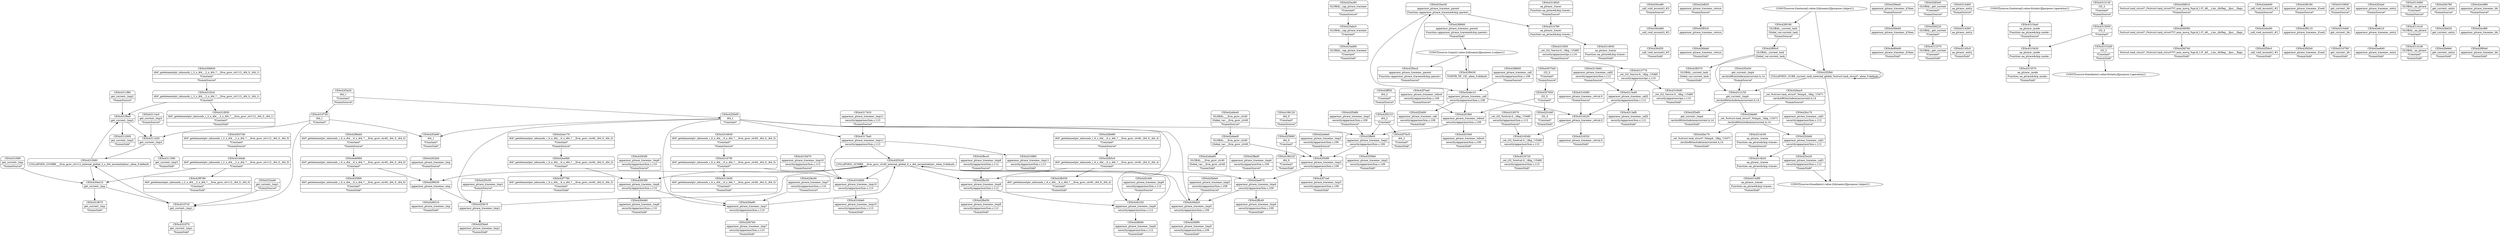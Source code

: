 digraph {
	CE0x425ac80 [shape=record,shape=Mrecord,label="{CE0x425ac80|GLOBAL:_cap_ptrace_traceme|*Constant*|*SummSource*}"]
	CE0x4311f90 [shape=record,shape=Mrecord,label="{CE0x4311f90|get_current:_tmp2|*SummSource*}"]
	CE0x42f3a90 [shape=record,shape=Mrecord,label="{CE0x42f3a90|i64_1|*Constant*|*SummSink*}"]
	CE0x42fff30 [shape=record,shape=Mrecord,label="{CE0x42fff30|i64_2|*Constant*|*SummSource*}"]
	CE0x430ce80 [shape=record,shape=Mrecord,label="{CE0x430ce80|_call_void_mcount()_#2|*SummSource*}"]
	CE0x42fdda0 [shape=record,shape=Mrecord,label="{CE0x42fdda0|apparmor_ptrace_traceme:_return|*SummSink*}"]
	"CONST[source:2(external),value:2(dynamic)][purpose:{object}]"
	CE0x42f47b0 [shape=record,shape=Mrecord,label="{CE0x42f47b0|apparmor_ptrace_traceme:_tmp7|security/apparmor/lsm.c,110|*SummSink*}"]
	CE0x42f6180 [shape=record,shape=Mrecord,label="{CE0x42f6180|GLOBAL:_current_task|Global_var:current_task|*SummSource*}"]
	CE0x42f3a20 [shape=record,shape=Mrecord,label="{CE0x42f3a20|i64_1|*Constant*|*SummSource*}"]
	CE0x430cdb0 [shape=record,shape=Mrecord,label="{CE0x430cdb0|_call_void_mcount()_#2}"]
	CE0x42ee170 [shape=record,shape=Mrecord,label="{CE0x42ee170|i64*_getelementptr_inbounds_(_6_x_i64_,_6_x_i64_*___llvm_gcov_ctr40,_i64_0,_i64_3)|*Constant*|*SummSource*}"]
	CE0x42fc3d0 [shape=record,shape=Mrecord,label="{CE0x42fc3d0|apparmor_ptrace_traceme:_tmp9|security/apparmor/lsm.c,112|*SummSource*}"]
	CE0x4e80e00 [shape=record,shape=Mrecord,label="{CE0x4e80e00|apparmor_ptrace_traceme:_if.then|*SummSink*}"]
	CE0x42fd220 [shape=record,shape=Mrecord,label="{CE0x42fd220|GLOBAL:_get_current|*Constant*}"]
	CE0x42f8600 [shape=record,shape=Mrecord,label="{CE0x42f8600|apparmor_ptrace_traceme:_call|security/apparmor/lsm.c,108|*SummSource*}"]
	CE0x431f480 [shape=record,shape=Mrecord,label="{CE0x431f480|COLLAPSED:_GCMRE___llvm_gcov_ctr112_internal_global_2_x_i64_zeroinitializer:_elem_0:default:}"]
	CE0x42f4380 [shape=record,shape=Mrecord,label="{CE0x42f4380|apparmor_ptrace_traceme:_tmp6|security/apparmor/lsm.c,110}"]
	CE0x43145c0 [shape=record,shape=Mrecord,label="{CE0x43145c0|aa_ptrace:_entry|*SummSink*}"]
	CE0x4313af0 [shape=record,shape=Mrecord,label="{CE0x4313af0|apparmor_ptrace_traceme:_call2|security/apparmor/lsm.c,112|*SummSink*}"]
	CE0x431f4f0 [shape=record,shape=Mrecord,label="{CE0x431f4f0|get_current:_tmp|*SummSource*}"]
	CE0x4315000 [shape=record,shape=Mrecord,label="{CE0x4315000|i32_2|*Constant*}"]
	CE0x42f93c0 [shape=record,shape=Mrecord,label="{CE0x42f93c0|apparmor_ptrace_traceme:_return}"]
	CE0x42f29b0 [shape=record,shape=Mrecord,label="{CE0x42f29b0|apparmor_ptrace_traceme:_tmp2|security/apparmor/lsm.c,109|*SummSink*}"]
	CE0x4314360 [shape=record,shape=Mrecord,label="{CE0x4314360|aa_ptrace:_entry}"]
	CE0x4317ba0 [shape=record,shape=Mrecord,label="{CE0x4317ba0|apparmor_ptrace_traceme:_tmp11|security/apparmor/lsm.c,113}"]
	CE0x42fd740 [shape=record,shape=Mrecord,label="{CE0x42fd740|%struct.task_struct*_(%struct.task_struct**)*_asm_movq_%gs:$_1:P_,$0_,_r,im,_dirflag_,_fpsr_,_flags_|*SummSink*}"]
	CE0x4312370 [shape=record,shape=Mrecord,label="{CE0x4312370|GLOBAL:_get_current|*Constant*|*SummSink*}"]
	CE0x42f1940 [shape=record,shape=Mrecord,label="{CE0x42f1940|apparmor_ptrace_traceme:_tobool|security/apparmor/lsm.c,109|*SummSink*}"]
	CE0x42ebd40 [shape=record,shape=Mrecord,label="{CE0x42ebd40|_call_void_mcount()_#2|*SummSource*}"]
	CE0x4316de0 [shape=record,shape=Mrecord,label="{CE0x4316de0|apparmor_ptrace_traceme:_tmp10|security/apparmor/lsm.c,113|*SummSink*}"]
	CE0x42ebad0 [shape=record,shape=Mrecord,label="{CE0x42ebad0|GLOBAL:___llvm_gcov_ctr40|Global_var:__llvm_gcov_ctr40}"]
	CE0x42f6370 [shape=record,shape=Mrecord,label="{CE0x42f6370|GLOBAL:_current_task|Global_var:current_task|*SummSink*}"]
	CE0x4318440 [shape=record,shape=Mrecord,label="{CE0x4318440|i64*_getelementptr_inbounds_(_2_x_i64_,_2_x_i64_*___llvm_gcov_ctr112,_i64_0,_i64_0)|*Constant*}"]
	CE0x4311580 [shape=record,shape=Mrecord,label="{CE0x4311580|get_current:_tmp3|*SummSink*}"]
	CE0x42f8eb0 [shape=record,shape=Mrecord,label="{CE0x42f8eb0|i64*_getelementptr_inbounds_(_6_x_i64_,_6_x_i64_*___llvm_gcov_ctr40,_i64_0,_i64_0)|*Constant*|*SummSource*}"]
	CE0x425ee30 [shape=record,shape=Mrecord,label="{CE0x425ee30|apparmor_ptrace_traceme:_parent|Function::apparmor_ptrace_traceme&Arg::parent::}"]
	CE0x42ebb40 [shape=record,shape=Mrecord,label="{CE0x42ebb40|GLOBAL:___llvm_gcov_ctr40|Global_var:__llvm_gcov_ctr40|*SummSource*}"]
	CE0x42f3b70 [shape=record,shape=Mrecord,label="{CE0x42f3b70|apparmor_ptrace_traceme:_tmp1}"]
	CE0x42f3be0 [shape=record,shape=Mrecord,label="{CE0x42f3be0|apparmor_ptrace_traceme:_tmp1|*SummSink*}"]
	CE0x42f4f90 [shape=record,shape=Mrecord,label="{CE0x42f4f90|apparmor_ptrace_traceme:_tmp5|security/apparmor/lsm.c,109|*SummSink*}"]
	CE0x4316d70 [shape=record,shape=Mrecord,label="{CE0x4316d70|apparmor_ptrace_traceme:_tmp10|security/apparmor/lsm.c,113|*SummSource*}"]
	CE0x4316f60 [shape=record,shape=Mrecord,label="{CE0x4316f60|apparmor_ptrace_traceme:_tmp11|security/apparmor/lsm.c,113|*SummSink*}"]
	CE0x42fcc70 [shape=record,shape=Mrecord,label="{CE0x42fcc70|apparmor_ptrace_traceme:_call1|security/apparmor/lsm.c,112|*SummSource*}"]
	CE0x42f1640 [shape=record,shape=Mrecord,label="{CE0x42f1640|i32_0|*Constant*|*SummSink*}"]
	CE0x42f92b0 [shape=record,shape=Mrecord,label="{CE0x42f92b0|apparmor_ptrace_traceme:_if.end|*SummSink*}"]
	CE0x42f43f0 [shape=record,shape=Mrecord,label="{CE0x42f43f0|apparmor_ptrace_traceme:_tmp6|security/apparmor/lsm.c,110|*SummSource*}"]
	CE0x431f750 [shape=record,shape=Mrecord,label="{CE0x431f750|i64_1|*Constant*}"]
	CE0x4314b20 [shape=record,shape=Mrecord,label="{CE0x4314b20|aa_ptrace:_tracee|Function::aa_ptrace&Arg::tracee::}"]
	CE0x43104d0 [shape=record,shape=Mrecord,label="{CE0x43104d0|get_current:_bb}"]
	CE0x42f2e50 [shape=record,shape=Mrecord,label="{CE0x42f2e50|get_current:_tmp4|./arch/x86/include/asm/current.h,14|*SummSource*}"]
	CE0x42f24a0 [shape=record,shape=Mrecord,label="{CE0x42f24a0|apparmor_ptrace_traceme:_entry|*SummSource*}"]
	CE0x4317d10 [shape=record,shape=Mrecord,label="{CE0x4317d10|apparmor_ptrace_traceme:_tmp11|security/apparmor/lsm.c,113|*SummSource*}"]
	CE0x43037d0 [shape=record,shape=Mrecord,label="{CE0x43037d0|i64*_getelementptr_inbounds_(_2_x_i64_,_2_x_i64_*___llvm_gcov_ctr112,_i64_0,_i64_0)|*Constant*|*SummSource*}"]
	CE0x4312150 [shape=record,shape=Mrecord,label="{CE0x4312150|get_current:_tmp4|./arch/x86/include/asm/current.h,14}"]
	CE0x4186120 [shape=record,shape=Mrecord,label="{CE0x4186120|i64_0|*Constant*|*SummSource*}"]
	CE0x42f8180 [shape=record,shape=Mrecord,label="{CE0x42f8180|apparmor_ptrace_traceme:_if.end|*SummSource*}"]
	CE0x42f8110 [shape=record,shape=Mrecord,label="{CE0x42f8110|apparmor_ptrace_traceme:_if.end}"]
	CE0x42f6660 [shape=record,shape=Mrecord,label="{CE0x42f6660|apparmor_ptrace_traceme:_parent|Function::apparmor_ptrace_traceme&Arg::parent::|*SummSink*}"]
	CE0x42f32b0 [shape=record,shape=Mrecord,label="{CE0x42f32b0|apparmor_ptrace_traceme:_tmp|*SummSource*}"]
	CE0x42f3c50 [shape=record,shape=Mrecord,label="{CE0x42f3c50|apparmor_ptrace_traceme:_tmp1|*SummSource*}"]
	CE0x42f3660 [shape=record,shape=Mrecord,label="{CE0x42f3660|i64_0|*Constant*}"]
	CE0x4318720 [shape=record,shape=Mrecord,label="{CE0x4318720|_ret_i32_%retval.0,_!dbg_!15480|security/apparmor/lsm.c,113|*SummSink*}"]
	CE0x431f050 [shape=record,shape=Mrecord,label="{CE0x431f050|i64*_getelementptr_inbounds_(_2_x_i64_,_2_x_i64_*___llvm_gcov_ctr112,_i64_0,_i64_1)|*Constant*|*SummSink*}"]
	CE0x42ee0b0 [shape=record,shape=Mrecord,label="{CE0x42ee0b0|i64*_getelementptr_inbounds_(_6_x_i64_,_6_x_i64_*___llvm_gcov_ctr40,_i64_0,_i64_3)|*Constant*}"]
	CE0x4313cc0 [shape=record,shape=Mrecord,label="{CE0x4313cc0|GLOBAL:_aa_ptrace|*Constant*}"]
	CE0x42fce20 [shape=record,shape=Mrecord,label="{CE0x42fce20|apparmor_ptrace_traceme:_call1|security/apparmor/lsm.c,112|*SummSink*}"]
	CE0x42fcbb0 [shape=record,shape=Mrecord,label="{CE0x42fcbb0|apparmor_ptrace_traceme:_call1|security/apparmor/lsm.c,112}"]
	CE0x42fd3e0 [shape=record,shape=Mrecord,label="{CE0x42fd3e0|GLOBAL:_get_current|*Constant*|*SummSource*}"]
	CE0x4315770 [shape=record,shape=Mrecord,label="{CE0x4315770|_ret_i32_%error.0,_!dbg_!15485|security/apparmor/ipc.c,110}"]
	CE0x4313d30 [shape=record,shape=Mrecord,label="{CE0x4313d30|i64*_getelementptr_inbounds_(_6_x_i64_,_6_x_i64_*___llvm_gcov_ctr40,_i64_0,_i64_5)|*Constant*|*SummSink*}"]
	CE0x4311420 [shape=record,shape=Mrecord,label="{CE0x4311420|get_current:_tmp3}"]
	CE0x42f2ef0 [shape=record,shape=Mrecord,label="{CE0x42f2ef0|get_current:_tmp4|./arch/x86/include/asm/current.h,14|*SummSink*}"]
	CE0x42fb680 [shape=record,shape=Mrecord,label="{CE0x42fb680|i64*_getelementptr_inbounds_(_6_x_i64_,_6_x_i64_*___llvm_gcov_ctr40,_i64_0,_i64_4)|*Constant*|*SummSource*}"]
	CE0x42fd610 [shape=record,shape=Mrecord,label="{CE0x42fd610|%struct.task_struct*_(%struct.task_struct**)*_asm_movq_%gs:$_1:P_,$0_,_r,im,_dirflag_,_fpsr_,_flags_|*SummSource*}"]
	CE0x42ffe00 [shape=record,shape=Mrecord,label="{CE0x42ffe00|apparmor_ptrace_traceme:_tmp2|security/apparmor/lsm.c,109}"]
	CE0x43152d0 [shape=record,shape=Mrecord,label="{CE0x43152d0|i32_2|*Constant*|*SummSink*}"]
	CE0x4314820 [shape=record,shape=Mrecord,label="{CE0x4314820|aa_ptrace:_tracer|Function::aa_ptrace&Arg::tracer::|*SummSource*}"]
	"CONST[source:1(input),value:2(dynamic)][purpose:{subject}]"
	CE0x4316380 [shape=record,shape=Mrecord,label="{CE0x4316380|apparmor_ptrace_traceme:_retval.0|*SummSource*}"]
	CE0x42fde40 [shape=record,shape=Mrecord,label="{CE0x42fde40|apparmor_ptrace_traceme:_if.then}"]
	CE0x43075e0 [shape=record,shape=Mrecord,label="{CE0x43075e0|i32_0|*Constant*|*SummSource*}"]
	CE0x42fdee0 [shape=record,shape=Mrecord,label="{CE0x42fdee0|apparmor_ptrace_traceme:_if.then|*SummSource*}"]
	CE0x42fe8e0 [shape=record,shape=Mrecord,label="{CE0x42fe8e0|get_current:_entry|*SummSink*}"]
	CE0x42f4de0 [shape=record,shape=Mrecord,label="{CE0x42f4de0|apparmor_ptrace_traceme:_tmp5|security/apparmor/lsm.c,109|*SummSource*}"]
	CE0x431f670 [shape=record,shape=Mrecord,label="{CE0x431f670|get_current:_tmp|*SummSink*}"]
	CE0x42ee840 [shape=record,shape=Mrecord,label="{CE0x42ee840|apparmor_ptrace_traceme:_entry|*SummSink*}"]
	CE0x42ec880 [shape=record,shape=Mrecord,label="{CE0x42ec880|apparmor_ptrace_traceme:_bb|*SummSource*}"]
	CE0x4316930 [shape=record,shape=Mrecord,label="{CE0x4316930|i64*_getelementptr_inbounds_(_6_x_i64_,_6_x_i64_*___llvm_gcov_ctr40,_i64_0,_i64_5)|*Constant*|*SummSource*}"]
	CE0x4310600 [shape=record,shape=Mrecord,label="{CE0x4310600|get_current:_bb|*SummSource*}"]
	CE0x4314780 [shape=record,shape=Mrecord,label="{CE0x4314780|aa_ptrace:_tracer|Function::aa_ptrace&Arg::tracer::}"]
	CE0x4315430 [shape=record,shape=Mrecord,label="{CE0x4315430|aa_ptrace:_mode|Function::aa_ptrace&Arg::mode::}"]
	CE0x42fbf40 [shape=record,shape=Mrecord,label="{CE0x42fbf40|apparmor_ptrace_traceme:_tmp9|security/apparmor/lsm.c,112|*SummSink*}"]
	CE0x42f5210 [shape=record,shape=Mrecord,label="{CE0x42f5210|i64_2|*Constant*}"]
	CE0x42ef620 [shape=record,shape=Mrecord,label="{CE0x42ef620|apparmor_ptrace_traceme:_return|*SummSource*}"]
	CE0x42ebc10 [shape=record,shape=Mrecord,label="{CE0x42ebc10|apparmor_ptrace_traceme:_call|security/apparmor/lsm.c,108}"]
	CE0x42f7ce0 [shape=record,shape=Mrecord,label="{CE0x42f7ce0|apparmor_ptrace_traceme:_tmp3|security/apparmor/lsm.c,109|*SummSink*}"]
	CE0x42feb60 [shape=record,shape=Mrecord,label="{CE0x42feb60|_ret_%struct.task_struct*_%tmp4,_!dbg_!15471|./arch/x86/include/asm/current.h,14}"]
	CE0x4314c50 [shape=record,shape=Mrecord,label="{CE0x4314c50|aa_ptrace:_tracee|Function::aa_ptrace&Arg::tracee::|*SummSource*}"]
	CE0x4315f30 [shape=record,shape=Mrecord,label="{CE0x4315f30|_ret_i32_%error.0,_!dbg_!15485|security/apparmor/ipc.c,110|*SummSource*}"]
	CE0x42f5ec0 [shape=record,shape=Mrecord,label="{CE0x42f5ec0|apparmor_ptrace_traceme:_parent|Function::apparmor_ptrace_traceme&Arg::parent::|*SummSource*}"]
	CE0x42ffc40 [shape=record,shape=Mrecord,label="{CE0x42ffc40|apparmor_ptrace_traceme:_tmp4|security/apparmor/lsm.c,109|*SummSink*}"]
	"CONST[source:2(external),value:0(static)][purpose:{operation}]"
	CE0x42f9430 [shape=record,shape=Mrecord,label="{CE0x42f9430|VOIDTB_TE:_CE:_elem_0:default:}"]
	CE0x425abc0 [shape=record,shape=Mrecord,label="{CE0x425abc0|GLOBAL:_cap_ptrace_traceme|*Constant*}"]
	CE0x42f7790 [shape=record,shape=Mrecord,label="{CE0x42f7790|i64*_getelementptr_inbounds_(_6_x_i64_,_6_x_i64_*___llvm_gcov_ctr40,_i64_0,_i64_3)|*Constant*|*SummSink*}"]
	CE0x431f7c0 [shape=record,shape=Mrecord,label="{CE0x431f7c0|get_current:_tmp1}"]
	CE0x43160d0 [shape=record,shape=Mrecord,label="{CE0x43160d0|_ret_i32_%error.0,_!dbg_!15485|security/apparmor/ipc.c,110|*SummSink*}"]
	CE0x4307650 [shape=record,shape=Mrecord,label="{CE0x4307650|i32_0|*Constant*}"]
	CE0x42f7bc0 [shape=record,shape=Mrecord,label="{CE0x42f7bc0|i64_2|*Constant*|*SummSink*}"]
	CE0x42fbc50 [shape=record,shape=Mrecord,label="{CE0x42fbc50|apparmor_ptrace_traceme:_tmp8|security/apparmor/lsm.c,112}"]
	CE0x42f56c0 [shape=record,shape=Mrecord,label="{CE0x42f56c0|_call_void_mcount()_#2|*SummSink*}"]
	CE0x430ee10 [shape=record,shape=Mrecord,label="{CE0x430ee10|get_current:_tmp}"]
	CE0x42f80a0 [shape=record,shape=Mrecord,label="{CE0x42f80a0|apparmor_ptrace_traceme:_bb|*SummSink*}"]
	CE0x4313b60 [shape=record,shape=Mrecord,label="{CE0x4313b60|apparmor_ptrace_traceme:_call2|security/apparmor/lsm.c,112|*SummSource*}"]
	CE0x42efc10 [shape=record,shape=Mrecord,label="{CE0x42efc10|apparmor_ptrace_traceme:_entry}"]
	CE0x42eba60 [shape=record,shape=Mrecord,label="{CE0x42eba60|GLOBAL:___llvm_gcov_ctr40|Global_var:__llvm_gcov_ctr40|*SummSink*}"]
	CE0x42f5d80 [shape=record,shape=Mrecord,label="{CE0x42f5d80|apparmor_ptrace_traceme:_tmp2|security/apparmor/lsm.c,109|*SummSource*}"]
	CE0x4312000 [shape=record,shape=Mrecord,label="{CE0x4312000|get_current:_tmp2|*SummSink*}"]
	CE0x42f60c0 [shape=record,shape=Mrecord,label="{CE0x42f60c0|GLOBAL:_current_task|Global_var:current_task}"]
	CE0x42ee670 [shape=record,shape=Mrecord,label="{CE0x42ee670|apparmor_ptrace_traceme:_tmp4|security/apparmor/lsm.c,109}"]
	CE0x42fbd30 [shape=record,shape=Mrecord,label="{CE0x42fbd30|apparmor_ptrace_traceme:_tmp8|security/apparmor/lsm.c,112|*SummSink*}"]
	"CONST[source:0(mediator),value:2(dynamic)][purpose:{object}]"
	CE0x42ec8f0 [shape=record,shape=Mrecord,label="{CE0x42ec8f0|apparmor_ptrace_traceme:_bb}"]
	CE0x4314930 [shape=record,shape=Mrecord,label="{CE0x4314930|aa_ptrace:_tracer|Function::aa_ptrace&Arg::tracer::|*SummSink*}"]
	CE0x4315570 [shape=record,shape=Mrecord,label="{CE0x4315570|aa_ptrace:_mode|Function::aa_ptrace&Arg::mode::|*SummSink*}"]
	CE0x4314460 [shape=record,shape=Mrecord,label="{CE0x4314460|aa_ptrace:_entry|*SummSource*}"]
	CE0x42fe780 [shape=record,shape=Mrecord,label="{CE0x42fe780|get_current:_entry|*SummSource*}"]
	CE0x4313a40 [shape=record,shape=Mrecord,label="{CE0x4313a40|apparmor_ptrace_traceme:_call2|security/apparmor/lsm.c,112}"]
	CE0x42ebc80 [shape=record,shape=Mrecord,label="{CE0x42ebc80|_call_void_mcount()_#2}"]
	CE0x42fe620 [shape=record,shape=Mrecord,label="{CE0x42fe620|get_current:_entry}"]
	CE0x42f4c00 [shape=record,shape=Mrecord,label="{CE0x42f4c00|apparmor_ptrace_traceme:_tmp7|security/apparmor/lsm.c,110|*SummSource*}"]
	CE0x42f3240 [shape=record,shape=Mrecord,label="{CE0x42f3240|COLLAPSED:_GCMRE___llvm_gcov_ctr40_internal_global_6_x_i64_zeroinitializer:_elem_0:default:}"]
	CE0x42feac0 [shape=record,shape=Mrecord,label="{CE0x42feac0|_ret_%struct.task_struct*_%tmp4,_!dbg_!15471|./arch/x86/include/asm/current.h,14|*SummSource*}"]
	CE0x4322ed0 [shape=record,shape=Mrecord,label="{CE0x4322ed0|get_current:_tmp1|*SummSource*}"]
	CE0x4315130 [shape=record,shape=Mrecord,label="{CE0x4315130|i32_2|*Constant*|*SummSource*}"]
	CE0x42f9030 [shape=record,shape=Mrecord,label="{CE0x42f9030|apparmor_ptrace_traceme:_tmp}"]
	CE0x4314df0 [shape=record,shape=Mrecord,label="{CE0x4314df0|aa_ptrace:_tracee|Function::aa_ptrace&Arg::tracee::|*SummSink*}"]
	CE0x4316520 [shape=record,shape=Mrecord,label="{CE0x4316520|apparmor_ptrace_traceme:_retval.0|*SummSink*}"]
	CE0x42fd510 [shape=record,shape=Mrecord,label="{CE0x42fd510|apparmor_ptrace_traceme:_tmp|*SummSink*}"]
	CE0x4e80f60 [shape=record,shape=Mrecord,label="{CE0x4e80f60|i64*_getelementptr_inbounds_(_6_x_i64_,_6_x_i64_*___llvm_gcov_ctr40,_i64_0,_i64_0)|*Constant*}"]
	CE0x42f8780 [shape=record,shape=Mrecord,label="{CE0x42f8780|i64*_getelementptr_inbounds_(_2_x_i64_,_2_x_i64_*___llvm_gcov_ctr112,_i64_0,_i64_0)|*Constant*|*SummSink*}"]
	CE0x4318570 [shape=record,shape=Mrecord,label="{CE0x4318570|_ret_i32_%retval.0,_!dbg_!15480|security/apparmor/lsm.c,113|*SummSource*}"]
	CE0x43154a0 [shape=record,shape=Mrecord,label="{CE0x43154a0|aa_ptrace:_mode|Function::aa_ptrace&Arg::mode::|*SummSource*}"]
	CE0x430cf20 [shape=record,shape=Mrecord,label="{CE0x430cf20|_call_void_mcount()_#2|*SummSink*}"]
	CE0x42f19b0 [shape=record,shape=Mrecord,label="{CE0x42f19b0|apparmor_ptrace_traceme:_tobool|security/apparmor/lsm.c,109}"]
	CE0x42ee6e0 [shape=record,shape=Mrecord,label="{CE0x42ee6e0|apparmor_ptrace_traceme:_tmp3|security/apparmor/lsm.c,109|*SummSource*}"]
	CE0x42ffad0 [shape=record,shape=Mrecord,label="{CE0x42ffad0|apparmor_ptrace_traceme:_tmp4|security/apparmor/lsm.c,109|*SummSource*}"]
	CE0x42fc220 [shape=record,shape=Mrecord,label="{CE0x42fc220|apparmor_ptrace_traceme:_tmp9|security/apparmor/lsm.c,112}"]
	CE0x4186220 [shape=record,shape=Mrecord,label="{CE0x4186220|i64_0|*Constant*|*SummSink*}"]
	CE0x42fb5c0 [shape=record,shape=Mrecord,label="{CE0x42fb5c0|i64*_getelementptr_inbounds_(_6_x_i64_,_6_x_i64_*___llvm_gcov_ctr40,_i64_0,_i64_4)|*Constant*}"]
	CE0x4322f70 [shape=record,shape=Mrecord,label="{CE0x4322f70|get_current:_tmp1|*SummSink*}"]
	CE0x4306830 [shape=record,shape=Mrecord,label="{CE0x4306830|i64*_getelementptr_inbounds_(_2_x_i64_,_2_x_i64_*___llvm_gcov_ctr112,_i64_0,_i64_1)|*Constant*|*SummSource*}"]
	CE0x42fb550 [shape=record,shape=Mrecord,label="{CE0x42fb550|i64*_getelementptr_inbounds_(_6_x_i64_,_6_x_i64_*___llvm_gcov_ctr40,_i64_0,_i64_4)|*Constant*|*SummSink*}"]
	CE0x4314060 [shape=record,shape=Mrecord,label="{CE0x4314060|GLOBAL:_aa_ptrace|*Constant*|*SummSource*}"]
	CE0x43167f0 [shape=record,shape=Mrecord,label="{CE0x43167f0|i64*_getelementptr_inbounds_(_6_x_i64_,_6_x_i64_*___llvm_gcov_ctr40,_i64_0,_i64_5)|*Constant*}"]
	CE0x431f6e0 [shape=record,shape=Mrecord,label="{CE0x431f6e0|get_current:_tmp2}"]
	CE0x431f2c0 [shape=record,shape=Mrecord,label="{CE0x431f2c0|i64*_getelementptr_inbounds_(_2_x_i64_,_2_x_i64_*___llvm_gcov_ctr112,_i64_0,_i64_1)|*Constant*}"]
	CE0x43183d0 [shape=record,shape=Mrecord,label="{CE0x43183d0|_ret_i32_%retval.0,_!dbg_!15480|security/apparmor/lsm.c,113}"]
	CE0x42fd580 [shape=record,shape=Mrecord,label="{CE0x42fd580|%struct.task_struct*_(%struct.task_struct**)*_asm_movq_%gs:$_1:P_,$0_,_r,im,_dirflag_,_fpsr_,_flags_}"]
	"CONST[source:0(mediator),value:0(static)][purpose:{operation}]"
	CE0x42fec70 [shape=record,shape=Mrecord,label="{CE0x42fec70|_ret_%struct.task_struct*_%tmp4,_!dbg_!15471|./arch/x86/include/asm/current.h,14|*SummSink*}"]
	CE0x4316220 [shape=record,shape=Mrecord,label="{CE0x4316220|apparmor_ptrace_traceme:_retval.0}"]
	CE0x42f3f00 [shape=record,shape=Mrecord,label="{CE0x42f3f00|i64*_getelementptr_inbounds_(_6_x_i64_,_6_x_i64_*___llvm_gcov_ctr40,_i64_0,_i64_0)|*Constant*|*SummSink*}"]
	CE0x4310780 [shape=record,shape=Mrecord,label="{CE0x4310780|get_current:_bb|*SummSink*}"]
	CE0x42f4a90 [shape=record,shape=Mrecord,label="{CE0x42f4a90|apparmor_ptrace_traceme:_tmp7|security/apparmor/lsm.c,110}"]
	CE0x42f4460 [shape=record,shape=Mrecord,label="{CE0x42f4460|apparmor_ptrace_traceme:_tmp6|security/apparmor/lsm.c,110|*SummSink*}"]
	CE0x43141d0 [shape=record,shape=Mrecord,label="{CE0x43141d0|GLOBAL:_aa_ptrace|*Constant*|*SummSink*}"]
	CE0x42f5df0 [shape=record,shape=Mrecord,label="{CE0x42f5df0|apparmor_ptrace_traceme:_tmp3|security/apparmor/lsm.c,109}"]
	CE0x43114c0 [shape=record,shape=Mrecord,label="{CE0x43114c0|get_current:_tmp3|*SummSource*}"]
	CE0x425ad60 [shape=record,shape=Mrecord,label="{CE0x425ad60|GLOBAL:_cap_ptrace_traceme|*Constant*|*SummSink*}"]
	CE0x4316d00 [shape=record,shape=Mrecord,label="{CE0x4316d00|apparmor_ptrace_traceme:_tmp10|security/apparmor/lsm.c,113}"]
	CE0x42f3b00 [shape=record,shape=Mrecord,label="{CE0x42f3b00|i64_1|*Constant*}"]
	CE0x42fbcc0 [shape=record,shape=Mrecord,label="{CE0x42fbcc0|apparmor_ptrace_traceme:_tmp8|security/apparmor/lsm.c,112|*SummSource*}"]
	CE0x42f7ea0 [shape=record,shape=Mrecord,label="{CE0x42f7ea0|apparmor_ptrace_traceme:_tobool|security/apparmor/lsm.c,109|*SummSource*}"]
	CE0x42f2d00 [shape=record,shape=Mrecord,label="{CE0x42f2d00|apparmor_ptrace_traceme:_call|security/apparmor/lsm.c,108|*SummSink*}"]
	CE0x42f4d20 [shape=record,shape=Mrecord,label="{CE0x42f4d20|apparmor_ptrace_traceme:_tmp5|security/apparmor/lsm.c,109}"]
	CE0x42f2fb0 [shape=record,shape=Mrecord,label="{CE0x42f2fb0|COLLAPSED:_GCRE_current_task_external_global_%struct.task_struct*:_elem_0:default:}"]
	CE0x4314360 -> CE0x43145c0
	CE0x42f3c50 -> CE0x42f3b70
	CE0x42f4380 -> CE0x42f4a90
	"CONST[source:1(input),value:2(dynamic)][purpose:{subject}]" -> CE0x42f5ec0
	CE0x42feb60 -> CE0x42fec70
	CE0x43167f0 -> CE0x4316d00
	CE0x431f750 -> CE0x42f3a90
	CE0x42fc3d0 -> CE0x42fc220
	CE0x42f24a0 -> CE0x42efc10
	"CONST[source:1(input),value:2(dynamic)][purpose:{subject}]" -> CE0x42f9430
	CE0x42f8180 -> CE0x42f8110
	CE0x4186120 -> CE0x42f3660
	CE0x42fd580 -> CE0x42fd740
	CE0x4e80f60 -> CE0x42f9030
	CE0x42f3b00 -> CE0x42ffe00
	CE0x42f5d80 -> CE0x42ffe00
	CE0x431f7c0 -> CE0x431f480
	CE0x42f3a20 -> CE0x42f3b00
	CE0x42fc220 -> CE0x42f3240
	CE0x42ebc80 -> CE0x42f56c0
	CE0x4316380 -> CE0x4316220
	CE0x42f5ec0 -> CE0x425ee30
	CE0x42f9030 -> CE0x42fd510
	CE0x4317ba0 -> CE0x4316f60
	CE0x4e80f60 -> CE0x42f3f00
	CE0x4315770 -> CE0x4313a40
	CE0x42f9430 -> CE0x42ebc10
	CE0x42f6180 -> CE0x42f60c0
	CE0x42f5210 -> CE0x42f7bc0
	CE0x42f3b00 -> CE0x42f3a90
	CE0x42f4a90 -> CE0x42f47b0
	CE0x4311420 -> CE0x4311580
	CE0x42f4de0 -> CE0x42f4d20
	CE0x43104d0 -> CE0x4310780
	CE0x42fbcc0 -> CE0x42fbc50
	CE0x4315130 -> CE0x4315000
	CE0x42f3b00 -> CE0x42f4d20
	CE0x4314780 -> CE0x4314930
	CE0x42f3b00 -> CE0x42fc220
	CE0x4313b60 -> CE0x4313a40
	CE0x42ee0b0 -> CE0x42f7790
	CE0x43154a0 -> CE0x4315430
	CE0x42ee670 -> CE0x42ffc40
	CE0x42fdee0 -> CE0x42fde40
	"CONST[source:2(external),value:0(static)][purpose:{operation}]" -> CE0x43154a0
	CE0x431f480 -> CE0x430ee10
	CE0x4315430 -> CE0x4315570
	CE0x4306830 -> CE0x431f2c0
	CE0x4316220 -> CE0x4316520
	CE0x42f2fb0 -> CE0x42f2fb0
	CE0x42ef620 -> CE0x42f93c0
	CE0x430ee10 -> CE0x431f670
	CE0x42f4d20 -> CE0x42f3240
	CE0x42fb680 -> CE0x42fb5c0
	CE0x42f60c0 -> CE0x42f6370
	CE0x42f3660 -> CE0x42f5df0
	CE0x42f3240 -> CE0x42f4380
	CE0x42f9030 -> CE0x42f3b70
	CE0x42fd610 -> CE0x42fd580
	CE0x42ebc10 -> CE0x42f19b0
	CE0x4318440 -> CE0x42f8780
	CE0x4316d00 -> CE0x4317ba0
	CE0x42f5df0 -> CE0x42f7ce0
	CE0x42fd220 -> CE0x4312370
	CE0x42f43f0 -> CE0x42f4380
	CE0x42f3b00 -> CE0x42f4a90
	CE0x4322ed0 -> CE0x431f7c0
	CE0x4311f90 -> CE0x431f6e0
	CE0x4316930 -> CE0x43167f0
	CE0x42f60c0 -> CE0x4312150
	CE0x4312150 -> CE0x42feb60
	CE0x4313a40 -> CE0x4316220
	CE0x42f3b00 -> CE0x4317ba0
	CE0x431f750 -> CE0x431f7c0
	CE0x42f32b0 -> CE0x42f9030
	CE0x42f4d20 -> CE0x42f4f90
	CE0x43152d0 -> "CONST[source:0(mediator),value:0(static)][purpose:{operation}]"
	CE0x42fe620 -> CE0x42fe8e0
	CE0x4317d10 -> CE0x4317ba0
	CE0x431f4f0 -> CE0x430ee10
	CE0x431f480 -> CE0x431f6e0
	CE0x4313cc0 -> CE0x43141d0
	CE0x430cdb0 -> CE0x430cf20
	CE0x42f2e50 -> CE0x4312150
	CE0x42f3b70 -> CE0x42f3be0
	CE0x425abc0 -> CE0x425ad60
	CE0x42fb5c0 -> CE0x42fb550
	CE0x42ffe00 -> CE0x42f29b0
	CE0x42f8600 -> CE0x42ebc10
	CE0x4318440 -> CE0x430ee10
	CE0x42f9430 -> "CONST[source:1(input),value:2(dynamic)][purpose:{subject}]"
	CE0x4318570 -> CE0x43183d0
	CE0x42ebc10 -> CE0x42f2d00
	CE0x42f4380 -> CE0x42f4460
	CE0x430ce80 -> CE0x430cdb0
	CE0x43114c0 -> CE0x4311420
	CE0x42efc10 -> CE0x42ee840
	CE0x42ebad0 -> CE0x42f5df0
	CE0x42fde40 -> CE0x4e80e00
	CE0x4313a40 -> CE0x4313af0
	CE0x425ee30 -> CE0x42ebc10
	CE0x42fcbb0 -> CE0x4314b20
	CE0x42fbc50 -> CE0x42fc220
	CE0x42feac0 -> CE0x42feb60
	CE0x42fcbb0 -> CE0x42fce20
	CE0x42f5df0 -> CE0x42ee670
	CE0x42ec880 -> CE0x42ec8f0
	CE0x42feb60 -> CE0x42fcbb0
	CE0x431f750 -> CE0x4311420
	CE0x4314c50 -> CE0x4314b20
	CE0x4314b20 -> CE0x4314df0
	CE0x42f93c0 -> CE0x42fdda0
	CE0x42f2fb0 -> CE0x4312150
	CE0x430ee10 -> CE0x431f7c0
	CE0x42ebd40 -> CE0x42ebc80
	CE0x4314060 -> CE0x4313cc0
	CE0x4314820 -> CE0x4314780
	CE0x431f2c0 -> CE0x431f050
	CE0x42f3660 -> CE0x4186220
	CE0x42fce20 -> "CONST[source:0(mediator),value:2(dynamic)][purpose:{object}]"
	CE0x425ac80 -> CE0x425abc0
	CE0x43037d0 -> CE0x4318440
	CE0x42ee170 -> CE0x42ee0b0
	CE0x42ffe00 -> CE0x42f5df0
	CE0x425ee30 -> CE0x4314780
	CE0x42fbc50 -> CE0x42fbd30
	CE0x4315000 -> CE0x43152d0
	CE0x4315000 -> CE0x4315430
	CE0x4316220 -> CE0x43183d0
	CE0x42fe780 -> CE0x42fe620
	CE0x4312150 -> CE0x42f2ef0
	CE0x4314460 -> CE0x4314360
	CE0x42fc220 -> CE0x42fbf40
	CE0x425ee30 -> CE0x42f6660
	CE0x42f8110 -> CE0x42f92b0
	CE0x42f3a20 -> CE0x431f750
	CE0x42f3b70 -> CE0x42f3240
	CE0x42f3240 -> CE0x42fbc50
	CE0x42f2fb0 -> "CONST[source:0(mediator),value:2(dynamic)][purpose:{object}]"
	CE0x42f5210 -> CE0x42ffe00
	CE0x42f60c0 -> CE0x42f2fb0
	CE0x42ee670 -> CE0x42f4d20
	CE0x42f7ea0 -> CE0x42f19b0
	CE0x42f3240 -> CE0x42f9030
	CE0x431f7c0 -> CE0x4322f70
	CE0x42ffad0 -> CE0x42ee670
	CE0x4315770 -> CE0x43160d0
	CE0x4315f30 -> CE0x4315770
	CE0x431f2c0 -> CE0x431f6e0
	CE0x42ebc10 -> CE0x4316220
	CE0x4310600 -> CE0x43104d0
	CE0x42ebb40 -> CE0x42ebad0
	CE0x4307650 -> CE0x42f19b0
	CE0x42f8eb0 -> CE0x4e80f60
	CE0x42ee0b0 -> CE0x42f4380
	CE0x42f3240 -> CE0x4316d00
	CE0x42ee6e0 -> CE0x42f5df0
	CE0x431f6e0 -> CE0x4311420
	CE0x42ec8f0 -> CE0x42f80a0
	CE0x42ebad0 -> CE0x42eba60
	CE0x4316d00 -> CE0x4316de0
	CE0x431f6e0 -> CE0x4312000
	CE0x42f3b00 -> CE0x42f3b70
	CE0x42fff30 -> CE0x42f5210
	CE0x43075e0 -> CE0x4307650
	CE0x42f3240 -> CE0x42ee670
	CE0x42fb5c0 -> CE0x42fbc50
	CE0x4317ba0 -> CE0x42f3240
	"CONST[source:2(external),value:2(dynamic)][purpose:{object}]" -> CE0x42f2fb0
	CE0x42f19b0 -> CE0x42f1940
	CE0x42f4a90 -> CE0x42f3240
	CE0x42fcc70 -> CE0x42fcbb0
	CE0x4316d70 -> CE0x4316d00
	CE0x42fd3e0 -> CE0x42fd220
	"CONST[source:2(external),value:2(dynamic)][purpose:{object}]" -> CE0x42f6180
	CE0x42f6660 -> "CONST[source:1(input),value:2(dynamic)][purpose:{subject}]"
	CE0x4311420 -> CE0x431f480
	CE0x42f4c00 -> CE0x42f4a90
	CE0x43183d0 -> CE0x4318720
	CE0x42f19b0 -> CE0x42ffe00
	CE0x4307650 -> CE0x42f1640
	CE0x43167f0 -> CE0x4313d30
}